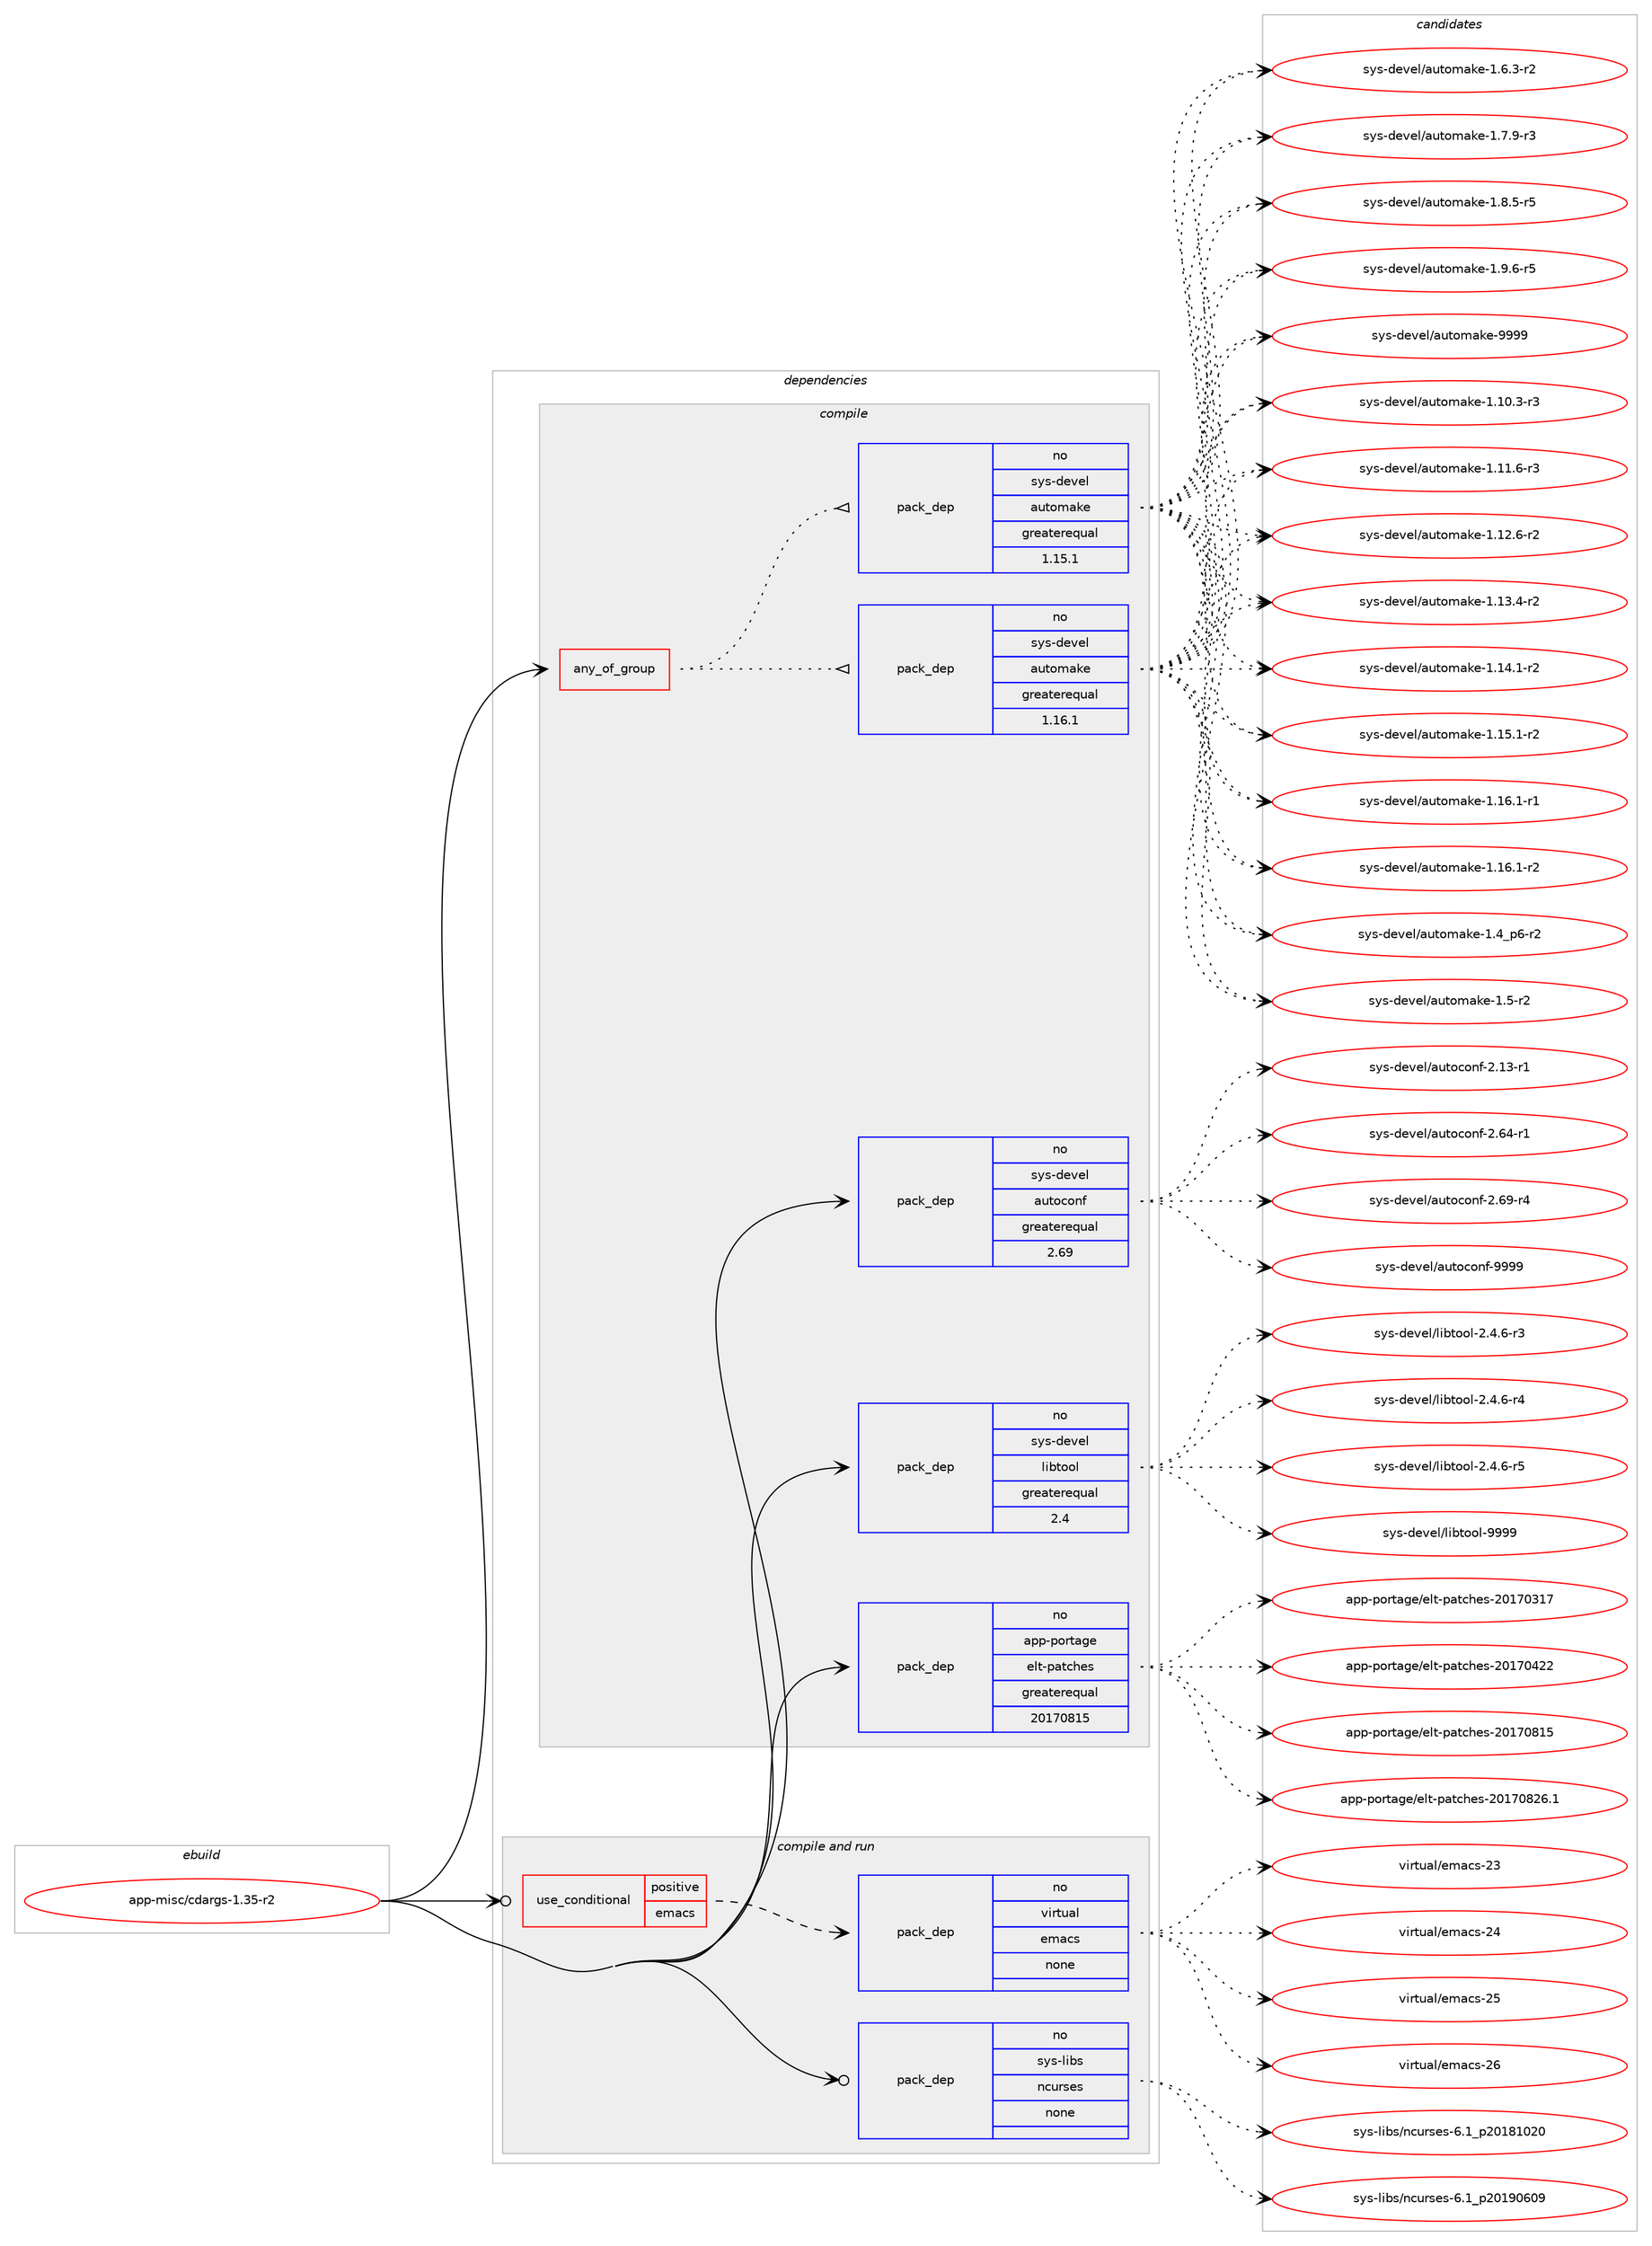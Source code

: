 digraph prolog {

# *************
# Graph options
# *************

newrank=true;
concentrate=true;
compound=true;
graph [rankdir=LR,fontname=Helvetica,fontsize=10,ranksep=1.5];#, ranksep=2.5, nodesep=0.2];
edge  [arrowhead=vee];
node  [fontname=Helvetica,fontsize=10];

# **********
# The ebuild
# **********

subgraph cluster_leftcol {
color=gray;
rank=same;
label=<<i>ebuild</i>>;
id [label="app-misc/cdargs-1.35-r2", color=red, width=4, href="../app-misc/cdargs-1.35-r2.svg"];
}

# ****************
# The dependencies
# ****************

subgraph cluster_midcol {
color=gray;
label=<<i>dependencies</i>>;
subgraph cluster_compile {
fillcolor="#eeeeee";
style=filled;
label=<<i>compile</i>>;
subgraph any8668 {
dependency497925 [label=<<TABLE BORDER="0" CELLBORDER="1" CELLSPACING="0" CELLPADDING="4"><TR><TD CELLPADDING="10">any_of_group</TD></TR></TABLE>>, shape=none, color=red];subgraph pack369997 {
dependency497926 [label=<<TABLE BORDER="0" CELLBORDER="1" CELLSPACING="0" CELLPADDING="4" WIDTH="220"><TR><TD ROWSPAN="6" CELLPADDING="30">pack_dep</TD></TR><TR><TD WIDTH="110">no</TD></TR><TR><TD>sys-devel</TD></TR><TR><TD>automake</TD></TR><TR><TD>greaterequal</TD></TR><TR><TD>1.16.1</TD></TR></TABLE>>, shape=none, color=blue];
}
dependency497925:e -> dependency497926:w [weight=20,style="dotted",arrowhead="oinv"];
subgraph pack369998 {
dependency497927 [label=<<TABLE BORDER="0" CELLBORDER="1" CELLSPACING="0" CELLPADDING="4" WIDTH="220"><TR><TD ROWSPAN="6" CELLPADDING="30">pack_dep</TD></TR><TR><TD WIDTH="110">no</TD></TR><TR><TD>sys-devel</TD></TR><TR><TD>automake</TD></TR><TR><TD>greaterequal</TD></TR><TR><TD>1.15.1</TD></TR></TABLE>>, shape=none, color=blue];
}
dependency497925:e -> dependency497927:w [weight=20,style="dotted",arrowhead="oinv"];
}
id:e -> dependency497925:w [weight=20,style="solid",arrowhead="vee"];
subgraph pack369999 {
dependency497928 [label=<<TABLE BORDER="0" CELLBORDER="1" CELLSPACING="0" CELLPADDING="4" WIDTH="220"><TR><TD ROWSPAN="6" CELLPADDING="30">pack_dep</TD></TR><TR><TD WIDTH="110">no</TD></TR><TR><TD>app-portage</TD></TR><TR><TD>elt-patches</TD></TR><TR><TD>greaterequal</TD></TR><TR><TD>20170815</TD></TR></TABLE>>, shape=none, color=blue];
}
id:e -> dependency497928:w [weight=20,style="solid",arrowhead="vee"];
subgraph pack370000 {
dependency497929 [label=<<TABLE BORDER="0" CELLBORDER="1" CELLSPACING="0" CELLPADDING="4" WIDTH="220"><TR><TD ROWSPAN="6" CELLPADDING="30">pack_dep</TD></TR><TR><TD WIDTH="110">no</TD></TR><TR><TD>sys-devel</TD></TR><TR><TD>autoconf</TD></TR><TR><TD>greaterequal</TD></TR><TR><TD>2.69</TD></TR></TABLE>>, shape=none, color=blue];
}
id:e -> dependency497929:w [weight=20,style="solid",arrowhead="vee"];
subgraph pack370001 {
dependency497930 [label=<<TABLE BORDER="0" CELLBORDER="1" CELLSPACING="0" CELLPADDING="4" WIDTH="220"><TR><TD ROWSPAN="6" CELLPADDING="30">pack_dep</TD></TR><TR><TD WIDTH="110">no</TD></TR><TR><TD>sys-devel</TD></TR><TR><TD>libtool</TD></TR><TR><TD>greaterequal</TD></TR><TR><TD>2.4</TD></TR></TABLE>>, shape=none, color=blue];
}
id:e -> dependency497930:w [weight=20,style="solid",arrowhead="vee"];
}
subgraph cluster_compileandrun {
fillcolor="#eeeeee";
style=filled;
label=<<i>compile and run</i>>;
subgraph cond118944 {
dependency497931 [label=<<TABLE BORDER="0" CELLBORDER="1" CELLSPACING="0" CELLPADDING="4"><TR><TD ROWSPAN="3" CELLPADDING="10">use_conditional</TD></TR><TR><TD>positive</TD></TR><TR><TD>emacs</TD></TR></TABLE>>, shape=none, color=red];
subgraph pack370002 {
dependency497932 [label=<<TABLE BORDER="0" CELLBORDER="1" CELLSPACING="0" CELLPADDING="4" WIDTH="220"><TR><TD ROWSPAN="6" CELLPADDING="30">pack_dep</TD></TR><TR><TD WIDTH="110">no</TD></TR><TR><TD>virtual</TD></TR><TR><TD>emacs</TD></TR><TR><TD>none</TD></TR><TR><TD></TD></TR></TABLE>>, shape=none, color=blue];
}
dependency497931:e -> dependency497932:w [weight=20,style="dashed",arrowhead="vee"];
}
id:e -> dependency497931:w [weight=20,style="solid",arrowhead="odotvee"];
subgraph pack370003 {
dependency497933 [label=<<TABLE BORDER="0" CELLBORDER="1" CELLSPACING="0" CELLPADDING="4" WIDTH="220"><TR><TD ROWSPAN="6" CELLPADDING="30">pack_dep</TD></TR><TR><TD WIDTH="110">no</TD></TR><TR><TD>sys-libs</TD></TR><TR><TD>ncurses</TD></TR><TR><TD>none</TD></TR><TR><TD></TD></TR></TABLE>>, shape=none, color=blue];
}
id:e -> dependency497933:w [weight=20,style="solid",arrowhead="odotvee"];
}
subgraph cluster_run {
fillcolor="#eeeeee";
style=filled;
label=<<i>run</i>>;
}
}

# **************
# The candidates
# **************

subgraph cluster_choices {
rank=same;
color=gray;
label=<<i>candidates</i>>;

subgraph choice369997 {
color=black;
nodesep=1;
choice11512111545100101118101108479711711611110997107101454946494846514511451 [label="sys-devel/automake-1.10.3-r3", color=red, width=4,href="../sys-devel/automake-1.10.3-r3.svg"];
choice11512111545100101118101108479711711611110997107101454946494946544511451 [label="sys-devel/automake-1.11.6-r3", color=red, width=4,href="../sys-devel/automake-1.11.6-r3.svg"];
choice11512111545100101118101108479711711611110997107101454946495046544511450 [label="sys-devel/automake-1.12.6-r2", color=red, width=4,href="../sys-devel/automake-1.12.6-r2.svg"];
choice11512111545100101118101108479711711611110997107101454946495146524511450 [label="sys-devel/automake-1.13.4-r2", color=red, width=4,href="../sys-devel/automake-1.13.4-r2.svg"];
choice11512111545100101118101108479711711611110997107101454946495246494511450 [label="sys-devel/automake-1.14.1-r2", color=red, width=4,href="../sys-devel/automake-1.14.1-r2.svg"];
choice11512111545100101118101108479711711611110997107101454946495346494511450 [label="sys-devel/automake-1.15.1-r2", color=red, width=4,href="../sys-devel/automake-1.15.1-r2.svg"];
choice11512111545100101118101108479711711611110997107101454946495446494511449 [label="sys-devel/automake-1.16.1-r1", color=red, width=4,href="../sys-devel/automake-1.16.1-r1.svg"];
choice11512111545100101118101108479711711611110997107101454946495446494511450 [label="sys-devel/automake-1.16.1-r2", color=red, width=4,href="../sys-devel/automake-1.16.1-r2.svg"];
choice115121115451001011181011084797117116111109971071014549465295112544511450 [label="sys-devel/automake-1.4_p6-r2", color=red, width=4,href="../sys-devel/automake-1.4_p6-r2.svg"];
choice11512111545100101118101108479711711611110997107101454946534511450 [label="sys-devel/automake-1.5-r2", color=red, width=4,href="../sys-devel/automake-1.5-r2.svg"];
choice115121115451001011181011084797117116111109971071014549465446514511450 [label="sys-devel/automake-1.6.3-r2", color=red, width=4,href="../sys-devel/automake-1.6.3-r2.svg"];
choice115121115451001011181011084797117116111109971071014549465546574511451 [label="sys-devel/automake-1.7.9-r3", color=red, width=4,href="../sys-devel/automake-1.7.9-r3.svg"];
choice115121115451001011181011084797117116111109971071014549465646534511453 [label="sys-devel/automake-1.8.5-r5", color=red, width=4,href="../sys-devel/automake-1.8.5-r5.svg"];
choice115121115451001011181011084797117116111109971071014549465746544511453 [label="sys-devel/automake-1.9.6-r5", color=red, width=4,href="../sys-devel/automake-1.9.6-r5.svg"];
choice115121115451001011181011084797117116111109971071014557575757 [label="sys-devel/automake-9999", color=red, width=4,href="../sys-devel/automake-9999.svg"];
dependency497926:e -> choice11512111545100101118101108479711711611110997107101454946494846514511451:w [style=dotted,weight="100"];
dependency497926:e -> choice11512111545100101118101108479711711611110997107101454946494946544511451:w [style=dotted,weight="100"];
dependency497926:e -> choice11512111545100101118101108479711711611110997107101454946495046544511450:w [style=dotted,weight="100"];
dependency497926:e -> choice11512111545100101118101108479711711611110997107101454946495146524511450:w [style=dotted,weight="100"];
dependency497926:e -> choice11512111545100101118101108479711711611110997107101454946495246494511450:w [style=dotted,weight="100"];
dependency497926:e -> choice11512111545100101118101108479711711611110997107101454946495346494511450:w [style=dotted,weight="100"];
dependency497926:e -> choice11512111545100101118101108479711711611110997107101454946495446494511449:w [style=dotted,weight="100"];
dependency497926:e -> choice11512111545100101118101108479711711611110997107101454946495446494511450:w [style=dotted,weight="100"];
dependency497926:e -> choice115121115451001011181011084797117116111109971071014549465295112544511450:w [style=dotted,weight="100"];
dependency497926:e -> choice11512111545100101118101108479711711611110997107101454946534511450:w [style=dotted,weight="100"];
dependency497926:e -> choice115121115451001011181011084797117116111109971071014549465446514511450:w [style=dotted,weight="100"];
dependency497926:e -> choice115121115451001011181011084797117116111109971071014549465546574511451:w [style=dotted,weight="100"];
dependency497926:e -> choice115121115451001011181011084797117116111109971071014549465646534511453:w [style=dotted,weight="100"];
dependency497926:e -> choice115121115451001011181011084797117116111109971071014549465746544511453:w [style=dotted,weight="100"];
dependency497926:e -> choice115121115451001011181011084797117116111109971071014557575757:w [style=dotted,weight="100"];
}
subgraph choice369998 {
color=black;
nodesep=1;
choice11512111545100101118101108479711711611110997107101454946494846514511451 [label="sys-devel/automake-1.10.3-r3", color=red, width=4,href="../sys-devel/automake-1.10.3-r3.svg"];
choice11512111545100101118101108479711711611110997107101454946494946544511451 [label="sys-devel/automake-1.11.6-r3", color=red, width=4,href="../sys-devel/automake-1.11.6-r3.svg"];
choice11512111545100101118101108479711711611110997107101454946495046544511450 [label="sys-devel/automake-1.12.6-r2", color=red, width=4,href="../sys-devel/automake-1.12.6-r2.svg"];
choice11512111545100101118101108479711711611110997107101454946495146524511450 [label="sys-devel/automake-1.13.4-r2", color=red, width=4,href="../sys-devel/automake-1.13.4-r2.svg"];
choice11512111545100101118101108479711711611110997107101454946495246494511450 [label="sys-devel/automake-1.14.1-r2", color=red, width=4,href="../sys-devel/automake-1.14.1-r2.svg"];
choice11512111545100101118101108479711711611110997107101454946495346494511450 [label="sys-devel/automake-1.15.1-r2", color=red, width=4,href="../sys-devel/automake-1.15.1-r2.svg"];
choice11512111545100101118101108479711711611110997107101454946495446494511449 [label="sys-devel/automake-1.16.1-r1", color=red, width=4,href="../sys-devel/automake-1.16.1-r1.svg"];
choice11512111545100101118101108479711711611110997107101454946495446494511450 [label="sys-devel/automake-1.16.1-r2", color=red, width=4,href="../sys-devel/automake-1.16.1-r2.svg"];
choice115121115451001011181011084797117116111109971071014549465295112544511450 [label="sys-devel/automake-1.4_p6-r2", color=red, width=4,href="../sys-devel/automake-1.4_p6-r2.svg"];
choice11512111545100101118101108479711711611110997107101454946534511450 [label="sys-devel/automake-1.5-r2", color=red, width=4,href="../sys-devel/automake-1.5-r2.svg"];
choice115121115451001011181011084797117116111109971071014549465446514511450 [label="sys-devel/automake-1.6.3-r2", color=red, width=4,href="../sys-devel/automake-1.6.3-r2.svg"];
choice115121115451001011181011084797117116111109971071014549465546574511451 [label="sys-devel/automake-1.7.9-r3", color=red, width=4,href="../sys-devel/automake-1.7.9-r3.svg"];
choice115121115451001011181011084797117116111109971071014549465646534511453 [label="sys-devel/automake-1.8.5-r5", color=red, width=4,href="../sys-devel/automake-1.8.5-r5.svg"];
choice115121115451001011181011084797117116111109971071014549465746544511453 [label="sys-devel/automake-1.9.6-r5", color=red, width=4,href="../sys-devel/automake-1.9.6-r5.svg"];
choice115121115451001011181011084797117116111109971071014557575757 [label="sys-devel/automake-9999", color=red, width=4,href="../sys-devel/automake-9999.svg"];
dependency497927:e -> choice11512111545100101118101108479711711611110997107101454946494846514511451:w [style=dotted,weight="100"];
dependency497927:e -> choice11512111545100101118101108479711711611110997107101454946494946544511451:w [style=dotted,weight="100"];
dependency497927:e -> choice11512111545100101118101108479711711611110997107101454946495046544511450:w [style=dotted,weight="100"];
dependency497927:e -> choice11512111545100101118101108479711711611110997107101454946495146524511450:w [style=dotted,weight="100"];
dependency497927:e -> choice11512111545100101118101108479711711611110997107101454946495246494511450:w [style=dotted,weight="100"];
dependency497927:e -> choice11512111545100101118101108479711711611110997107101454946495346494511450:w [style=dotted,weight="100"];
dependency497927:e -> choice11512111545100101118101108479711711611110997107101454946495446494511449:w [style=dotted,weight="100"];
dependency497927:e -> choice11512111545100101118101108479711711611110997107101454946495446494511450:w [style=dotted,weight="100"];
dependency497927:e -> choice115121115451001011181011084797117116111109971071014549465295112544511450:w [style=dotted,weight="100"];
dependency497927:e -> choice11512111545100101118101108479711711611110997107101454946534511450:w [style=dotted,weight="100"];
dependency497927:e -> choice115121115451001011181011084797117116111109971071014549465446514511450:w [style=dotted,weight="100"];
dependency497927:e -> choice115121115451001011181011084797117116111109971071014549465546574511451:w [style=dotted,weight="100"];
dependency497927:e -> choice115121115451001011181011084797117116111109971071014549465646534511453:w [style=dotted,weight="100"];
dependency497927:e -> choice115121115451001011181011084797117116111109971071014549465746544511453:w [style=dotted,weight="100"];
dependency497927:e -> choice115121115451001011181011084797117116111109971071014557575757:w [style=dotted,weight="100"];
}
subgraph choice369999 {
color=black;
nodesep=1;
choice97112112451121111141169710310147101108116451129711699104101115455048495548514955 [label="app-portage/elt-patches-20170317", color=red, width=4,href="../app-portage/elt-patches-20170317.svg"];
choice97112112451121111141169710310147101108116451129711699104101115455048495548525050 [label="app-portage/elt-patches-20170422", color=red, width=4,href="../app-portage/elt-patches-20170422.svg"];
choice97112112451121111141169710310147101108116451129711699104101115455048495548564953 [label="app-portage/elt-patches-20170815", color=red, width=4,href="../app-portage/elt-patches-20170815.svg"];
choice971121124511211111411697103101471011081164511297116991041011154550484955485650544649 [label="app-portage/elt-patches-20170826.1", color=red, width=4,href="../app-portage/elt-patches-20170826.1.svg"];
dependency497928:e -> choice97112112451121111141169710310147101108116451129711699104101115455048495548514955:w [style=dotted,weight="100"];
dependency497928:e -> choice97112112451121111141169710310147101108116451129711699104101115455048495548525050:w [style=dotted,weight="100"];
dependency497928:e -> choice97112112451121111141169710310147101108116451129711699104101115455048495548564953:w [style=dotted,weight="100"];
dependency497928:e -> choice971121124511211111411697103101471011081164511297116991041011154550484955485650544649:w [style=dotted,weight="100"];
}
subgraph choice370000 {
color=black;
nodesep=1;
choice1151211154510010111810110847971171161119911111010245504649514511449 [label="sys-devel/autoconf-2.13-r1", color=red, width=4,href="../sys-devel/autoconf-2.13-r1.svg"];
choice1151211154510010111810110847971171161119911111010245504654524511449 [label="sys-devel/autoconf-2.64-r1", color=red, width=4,href="../sys-devel/autoconf-2.64-r1.svg"];
choice1151211154510010111810110847971171161119911111010245504654574511452 [label="sys-devel/autoconf-2.69-r4", color=red, width=4,href="../sys-devel/autoconf-2.69-r4.svg"];
choice115121115451001011181011084797117116111991111101024557575757 [label="sys-devel/autoconf-9999", color=red, width=4,href="../sys-devel/autoconf-9999.svg"];
dependency497929:e -> choice1151211154510010111810110847971171161119911111010245504649514511449:w [style=dotted,weight="100"];
dependency497929:e -> choice1151211154510010111810110847971171161119911111010245504654524511449:w [style=dotted,weight="100"];
dependency497929:e -> choice1151211154510010111810110847971171161119911111010245504654574511452:w [style=dotted,weight="100"];
dependency497929:e -> choice115121115451001011181011084797117116111991111101024557575757:w [style=dotted,weight="100"];
}
subgraph choice370001 {
color=black;
nodesep=1;
choice1151211154510010111810110847108105981161111111084550465246544511451 [label="sys-devel/libtool-2.4.6-r3", color=red, width=4,href="../sys-devel/libtool-2.4.6-r3.svg"];
choice1151211154510010111810110847108105981161111111084550465246544511452 [label="sys-devel/libtool-2.4.6-r4", color=red, width=4,href="../sys-devel/libtool-2.4.6-r4.svg"];
choice1151211154510010111810110847108105981161111111084550465246544511453 [label="sys-devel/libtool-2.4.6-r5", color=red, width=4,href="../sys-devel/libtool-2.4.6-r5.svg"];
choice1151211154510010111810110847108105981161111111084557575757 [label="sys-devel/libtool-9999", color=red, width=4,href="../sys-devel/libtool-9999.svg"];
dependency497930:e -> choice1151211154510010111810110847108105981161111111084550465246544511451:w [style=dotted,weight="100"];
dependency497930:e -> choice1151211154510010111810110847108105981161111111084550465246544511452:w [style=dotted,weight="100"];
dependency497930:e -> choice1151211154510010111810110847108105981161111111084550465246544511453:w [style=dotted,weight="100"];
dependency497930:e -> choice1151211154510010111810110847108105981161111111084557575757:w [style=dotted,weight="100"];
}
subgraph choice370002 {
color=black;
nodesep=1;
choice11810511411611797108471011099799115455051 [label="virtual/emacs-23", color=red, width=4,href="../virtual/emacs-23.svg"];
choice11810511411611797108471011099799115455052 [label="virtual/emacs-24", color=red, width=4,href="../virtual/emacs-24.svg"];
choice11810511411611797108471011099799115455053 [label="virtual/emacs-25", color=red, width=4,href="../virtual/emacs-25.svg"];
choice11810511411611797108471011099799115455054 [label="virtual/emacs-26", color=red, width=4,href="../virtual/emacs-26.svg"];
dependency497932:e -> choice11810511411611797108471011099799115455051:w [style=dotted,weight="100"];
dependency497932:e -> choice11810511411611797108471011099799115455052:w [style=dotted,weight="100"];
dependency497932:e -> choice11810511411611797108471011099799115455053:w [style=dotted,weight="100"];
dependency497932:e -> choice11810511411611797108471011099799115455054:w [style=dotted,weight="100"];
}
subgraph choice370003 {
color=black;
nodesep=1;
choice1151211154510810598115471109911711411510111545544649951125048495649485048 [label="sys-libs/ncurses-6.1_p20181020", color=red, width=4,href="../sys-libs/ncurses-6.1_p20181020.svg"];
choice1151211154510810598115471109911711411510111545544649951125048495748544857 [label="sys-libs/ncurses-6.1_p20190609", color=red, width=4,href="../sys-libs/ncurses-6.1_p20190609.svg"];
dependency497933:e -> choice1151211154510810598115471109911711411510111545544649951125048495649485048:w [style=dotted,weight="100"];
dependency497933:e -> choice1151211154510810598115471109911711411510111545544649951125048495748544857:w [style=dotted,weight="100"];
}
}

}
